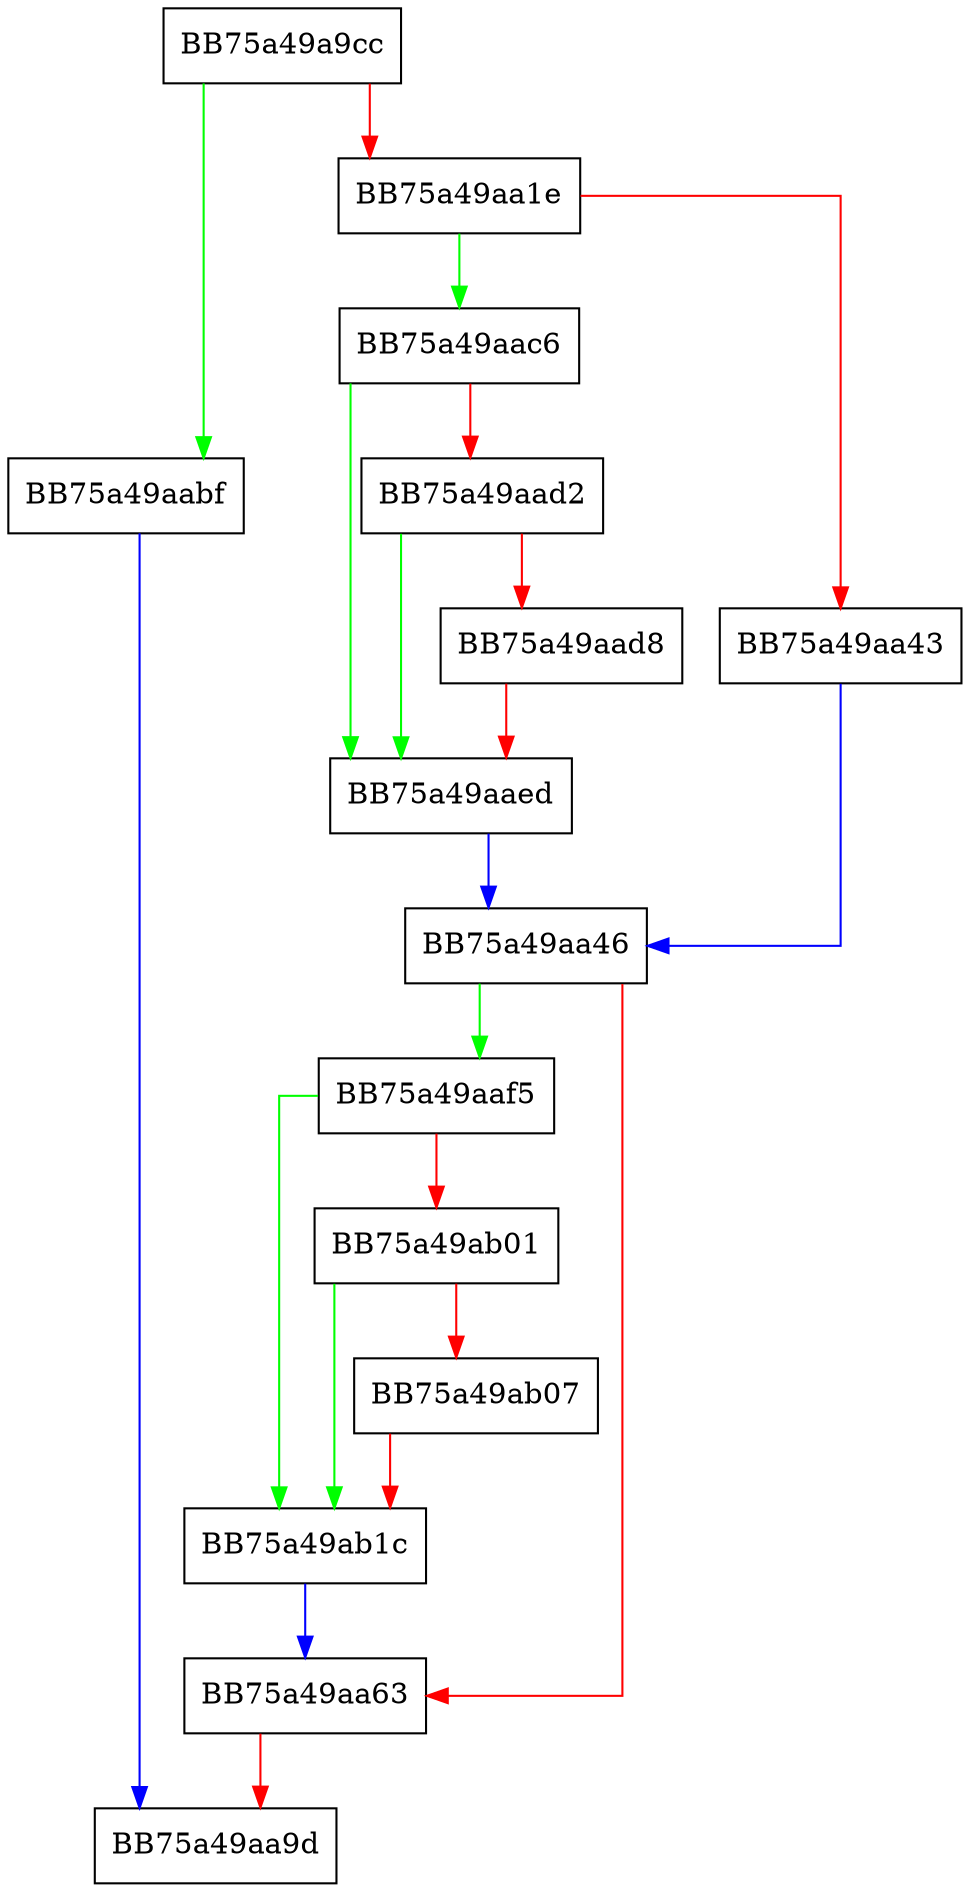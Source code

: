 digraph AnomalyEventLookup {
  node [shape="box"];
  graph [splines=ortho];
  BB75a49a9cc -> BB75a49aabf [color="green"];
  BB75a49a9cc -> BB75a49aa1e [color="red"];
  BB75a49aa1e -> BB75a49aac6 [color="green"];
  BB75a49aa1e -> BB75a49aa43 [color="red"];
  BB75a49aa43 -> BB75a49aa46 [color="blue"];
  BB75a49aa46 -> BB75a49aaf5 [color="green"];
  BB75a49aa46 -> BB75a49aa63 [color="red"];
  BB75a49aa63 -> BB75a49aa9d [color="red"];
  BB75a49aabf -> BB75a49aa9d [color="blue"];
  BB75a49aac6 -> BB75a49aaed [color="green"];
  BB75a49aac6 -> BB75a49aad2 [color="red"];
  BB75a49aad2 -> BB75a49aaed [color="green"];
  BB75a49aad2 -> BB75a49aad8 [color="red"];
  BB75a49aad8 -> BB75a49aaed [color="red"];
  BB75a49aaed -> BB75a49aa46 [color="blue"];
  BB75a49aaf5 -> BB75a49ab1c [color="green"];
  BB75a49aaf5 -> BB75a49ab01 [color="red"];
  BB75a49ab01 -> BB75a49ab1c [color="green"];
  BB75a49ab01 -> BB75a49ab07 [color="red"];
  BB75a49ab07 -> BB75a49ab1c [color="red"];
  BB75a49ab1c -> BB75a49aa63 [color="blue"];
}